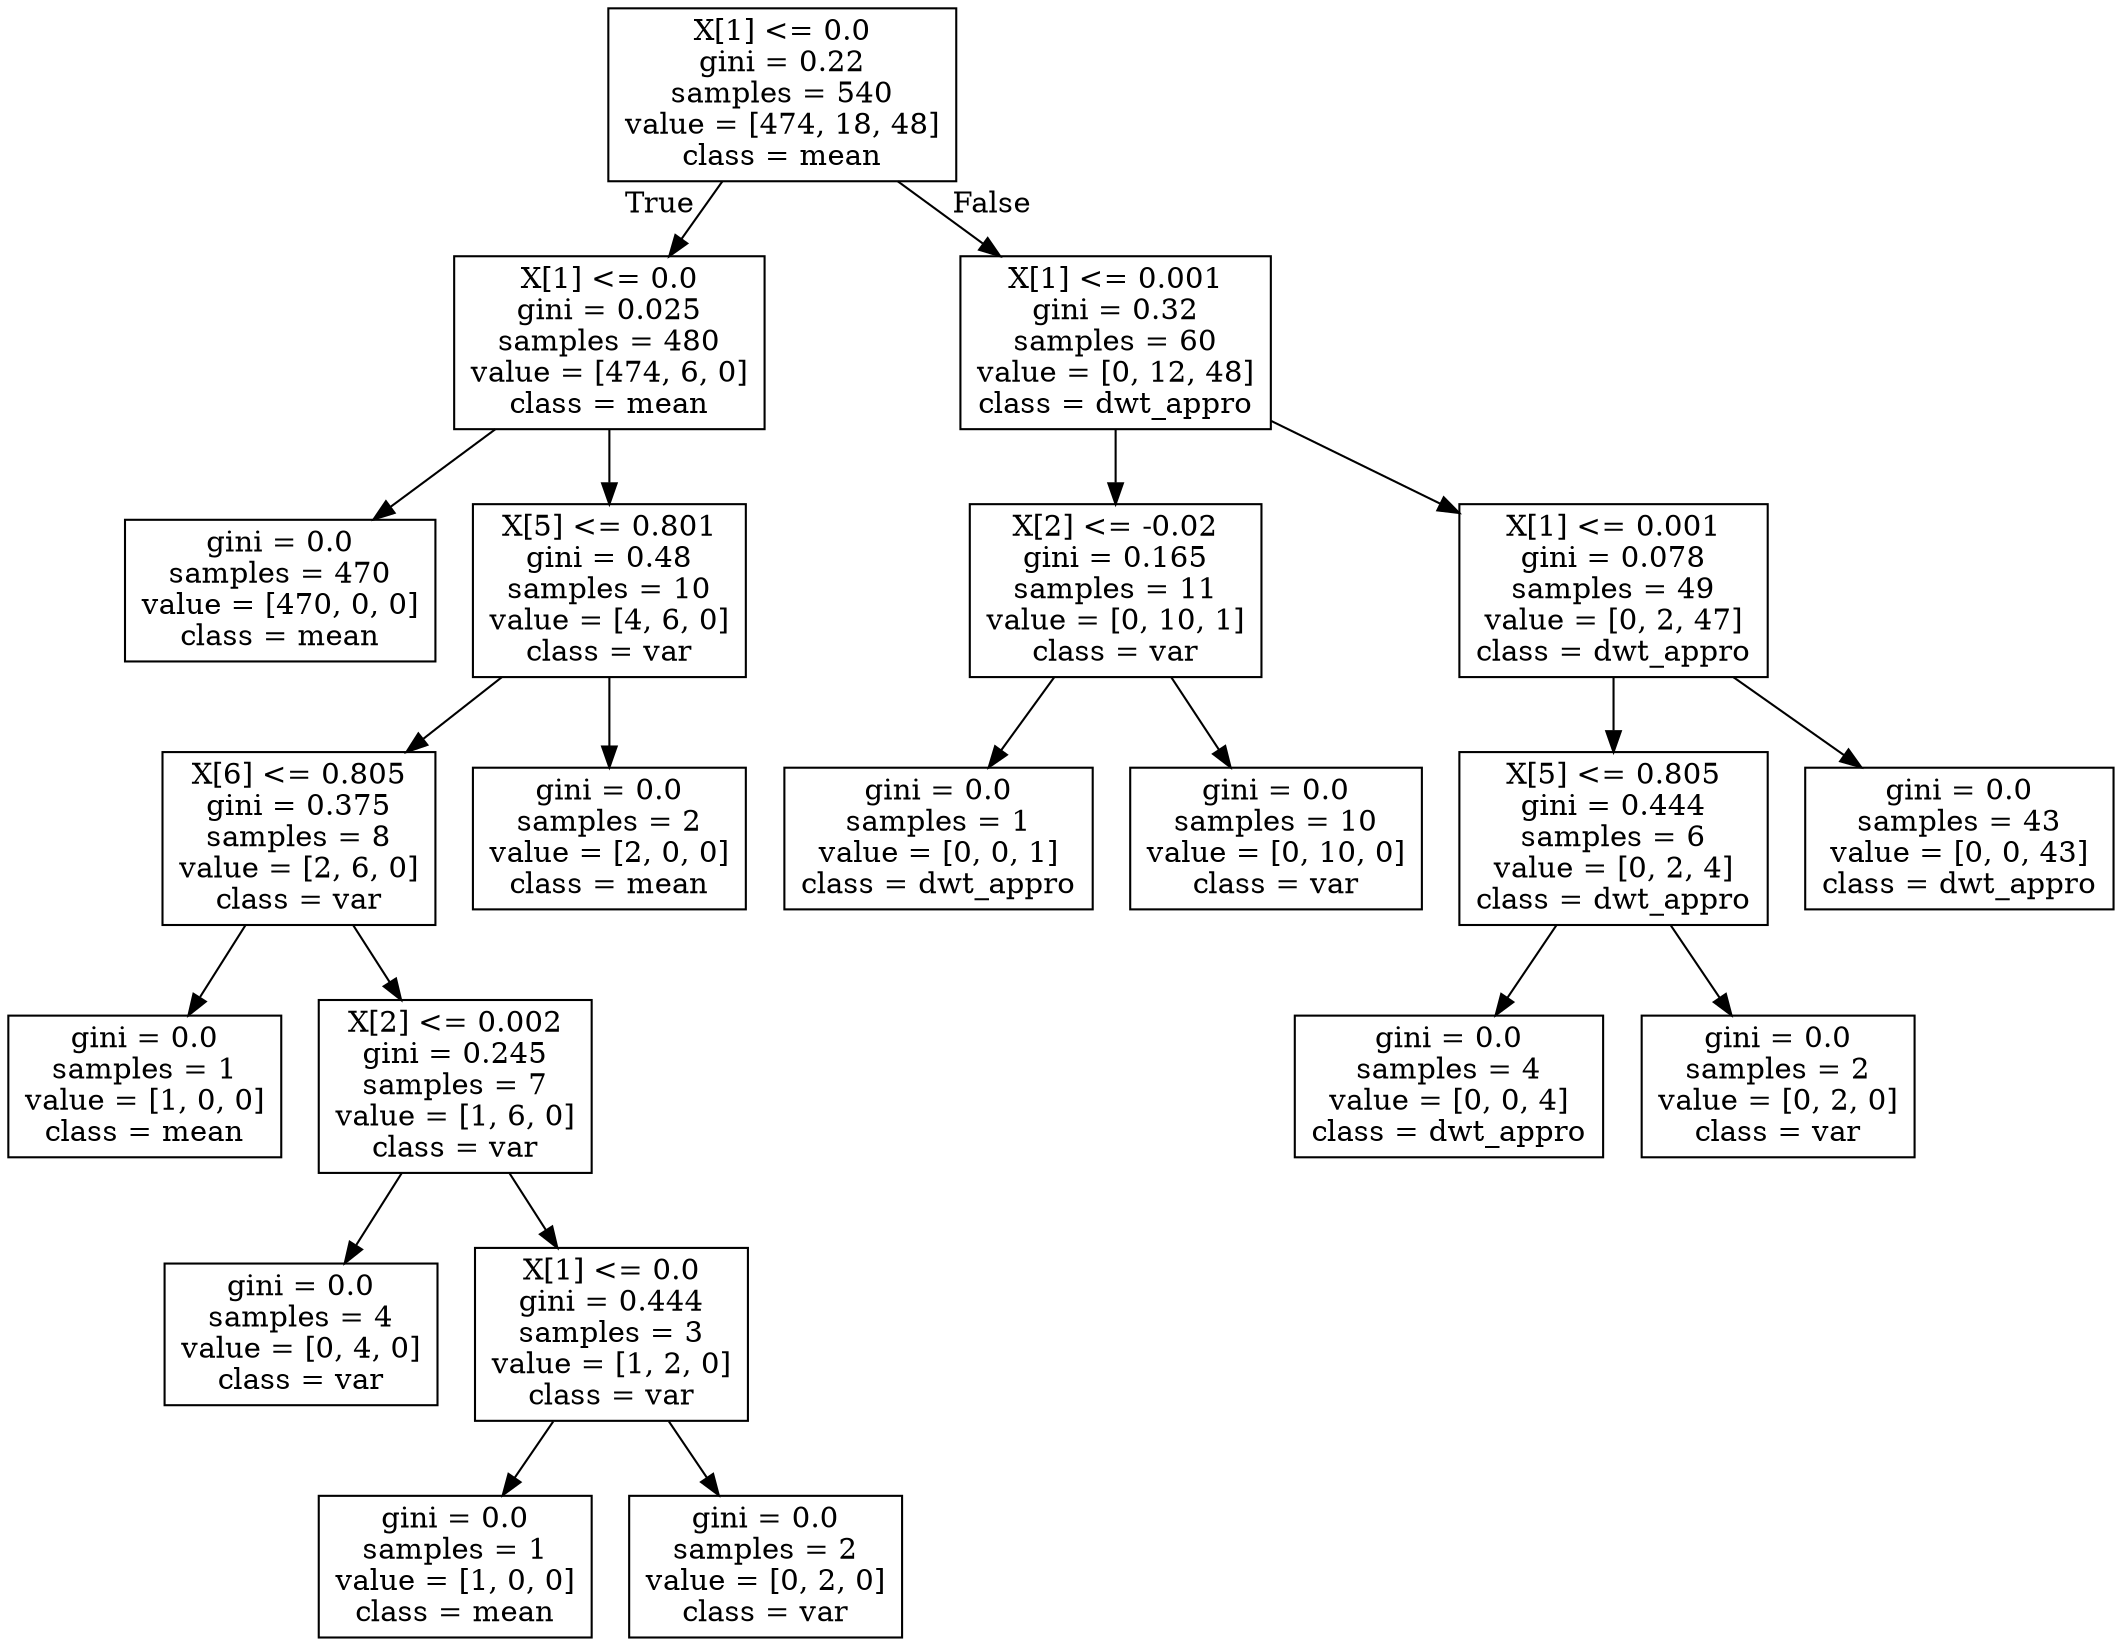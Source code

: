 digraph Tree {
node [shape=box] ;
0 [label="X[1] <= 0.0\ngini = 0.22\nsamples = 540\nvalue = [474, 18, 48]\nclass = mean"] ;
1 [label="X[1] <= 0.0\ngini = 0.025\nsamples = 480\nvalue = [474, 6, 0]\nclass = mean"] ;
0 -> 1 [labeldistance=2.5, labelangle=45, headlabel="True"] ;
2 [label="gini = 0.0\nsamples = 470\nvalue = [470, 0, 0]\nclass = mean"] ;
1 -> 2 ;
3 [label="X[5] <= 0.801\ngini = 0.48\nsamples = 10\nvalue = [4, 6, 0]\nclass = var"] ;
1 -> 3 ;
4 [label="X[6] <= 0.805\ngini = 0.375\nsamples = 8\nvalue = [2, 6, 0]\nclass = var"] ;
3 -> 4 ;
5 [label="gini = 0.0\nsamples = 1\nvalue = [1, 0, 0]\nclass = mean"] ;
4 -> 5 ;
6 [label="X[2] <= 0.002\ngini = 0.245\nsamples = 7\nvalue = [1, 6, 0]\nclass = var"] ;
4 -> 6 ;
7 [label="gini = 0.0\nsamples = 4\nvalue = [0, 4, 0]\nclass = var"] ;
6 -> 7 ;
8 [label="X[1] <= 0.0\ngini = 0.444\nsamples = 3\nvalue = [1, 2, 0]\nclass = var"] ;
6 -> 8 ;
9 [label="gini = 0.0\nsamples = 1\nvalue = [1, 0, 0]\nclass = mean"] ;
8 -> 9 ;
10 [label="gini = 0.0\nsamples = 2\nvalue = [0, 2, 0]\nclass = var"] ;
8 -> 10 ;
11 [label="gini = 0.0\nsamples = 2\nvalue = [2, 0, 0]\nclass = mean"] ;
3 -> 11 ;
12 [label="X[1] <= 0.001\ngini = 0.32\nsamples = 60\nvalue = [0, 12, 48]\nclass = dwt_appro"] ;
0 -> 12 [labeldistance=2.5, labelangle=-45, headlabel="False"] ;
13 [label="X[2] <= -0.02\ngini = 0.165\nsamples = 11\nvalue = [0, 10, 1]\nclass = var"] ;
12 -> 13 ;
14 [label="gini = 0.0\nsamples = 1\nvalue = [0, 0, 1]\nclass = dwt_appro"] ;
13 -> 14 ;
15 [label="gini = 0.0\nsamples = 10\nvalue = [0, 10, 0]\nclass = var"] ;
13 -> 15 ;
16 [label="X[1] <= 0.001\ngini = 0.078\nsamples = 49\nvalue = [0, 2, 47]\nclass = dwt_appro"] ;
12 -> 16 ;
17 [label="X[5] <= 0.805\ngini = 0.444\nsamples = 6\nvalue = [0, 2, 4]\nclass = dwt_appro"] ;
16 -> 17 ;
18 [label="gini = 0.0\nsamples = 4\nvalue = [0, 0, 4]\nclass = dwt_appro"] ;
17 -> 18 ;
19 [label="gini = 0.0\nsamples = 2\nvalue = [0, 2, 0]\nclass = var"] ;
17 -> 19 ;
20 [label="gini = 0.0\nsamples = 43\nvalue = [0, 0, 43]\nclass = dwt_appro"] ;
16 -> 20 ;
}